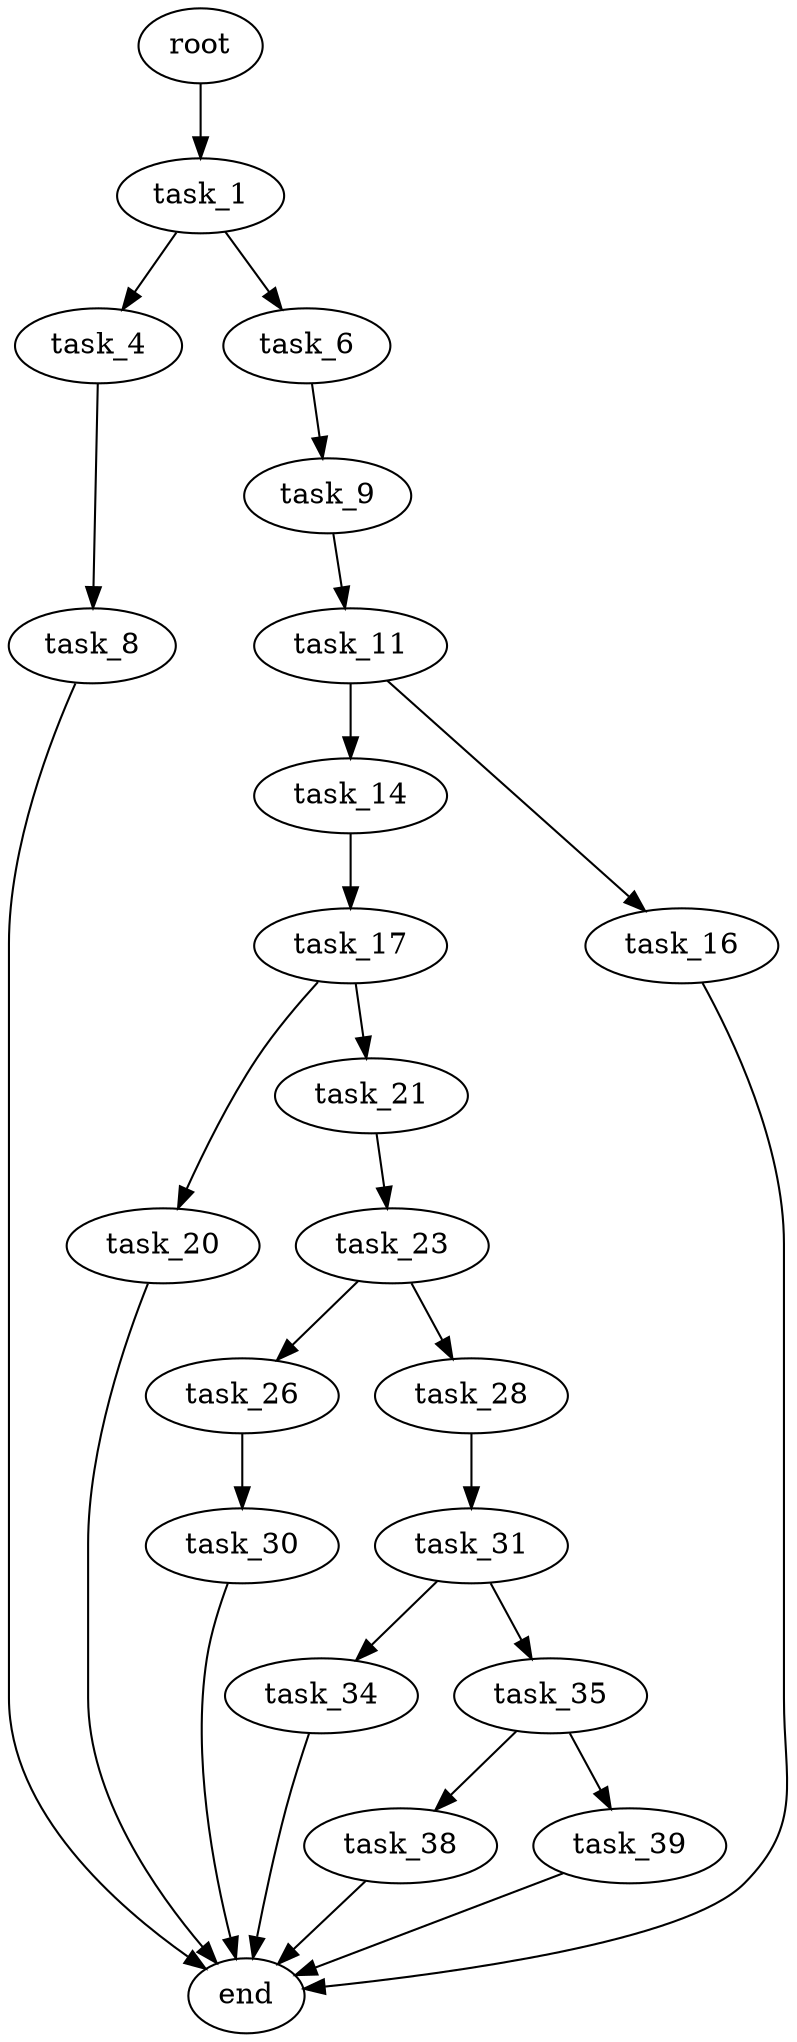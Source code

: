 digraph G {
  root [size="0.000000"];
  task_1 [size="368293445632.000000"];
  task_4 [size="40028156923.000000"];
  task_6 [size="368293445632.000000"];
  task_8 [size="3986056321.000000"];
  task_9 [size="4432584071.000000"];
  task_11 [size="368293445632.000000"];
  task_14 [size="2004749931.000000"];
  task_16 [size="28991029248.000000"];
  task_17 [size="170409604079.000000"];
  task_20 [size="15254522523.000000"];
  task_21 [size="8589934592.000000"];
  task_23 [size="28991029248.000000"];
  task_26 [size="782757789696.000000"];
  task_28 [size="39122711435.000000"];
  task_30 [size="642203200121.000000"];
  task_31 [size="17311597223.000000"];
  task_34 [size="11255348618.000000"];
  task_35 [size="28991029248.000000"];
  task_38 [size="68719476736.000000"];
  task_39 [size="184126076837.000000"];
  end [size="0.000000"];

  root -> task_1 [size="1.000000"];
  task_1 -> task_4 [size="411041792.000000"];
  task_1 -> task_6 [size="411041792.000000"];
  task_4 -> task_8 [size="134217728.000000"];
  task_6 -> task_9 [size="411041792.000000"];
  task_8 -> end [size="1.000000"];
  task_9 -> task_11 [size="75497472.000000"];
  task_11 -> task_14 [size="411041792.000000"];
  task_11 -> task_16 [size="411041792.000000"];
  task_14 -> task_17 [size="33554432.000000"];
  task_16 -> end [size="1.000000"];
  task_17 -> task_20 [size="209715200.000000"];
  task_17 -> task_21 [size="209715200.000000"];
  task_20 -> end [size="1.000000"];
  task_21 -> task_23 [size="33554432.000000"];
  task_23 -> task_26 [size="75497472.000000"];
  task_23 -> task_28 [size="75497472.000000"];
  task_26 -> task_30 [size="679477248.000000"];
  task_28 -> task_31 [size="679477248.000000"];
  task_30 -> end [size="1.000000"];
  task_31 -> task_34 [size="301989888.000000"];
  task_31 -> task_35 [size="301989888.000000"];
  task_34 -> end [size="1.000000"];
  task_35 -> task_38 [size="75497472.000000"];
  task_35 -> task_39 [size="75497472.000000"];
  task_38 -> end [size="1.000000"];
  task_39 -> end [size="1.000000"];
}
